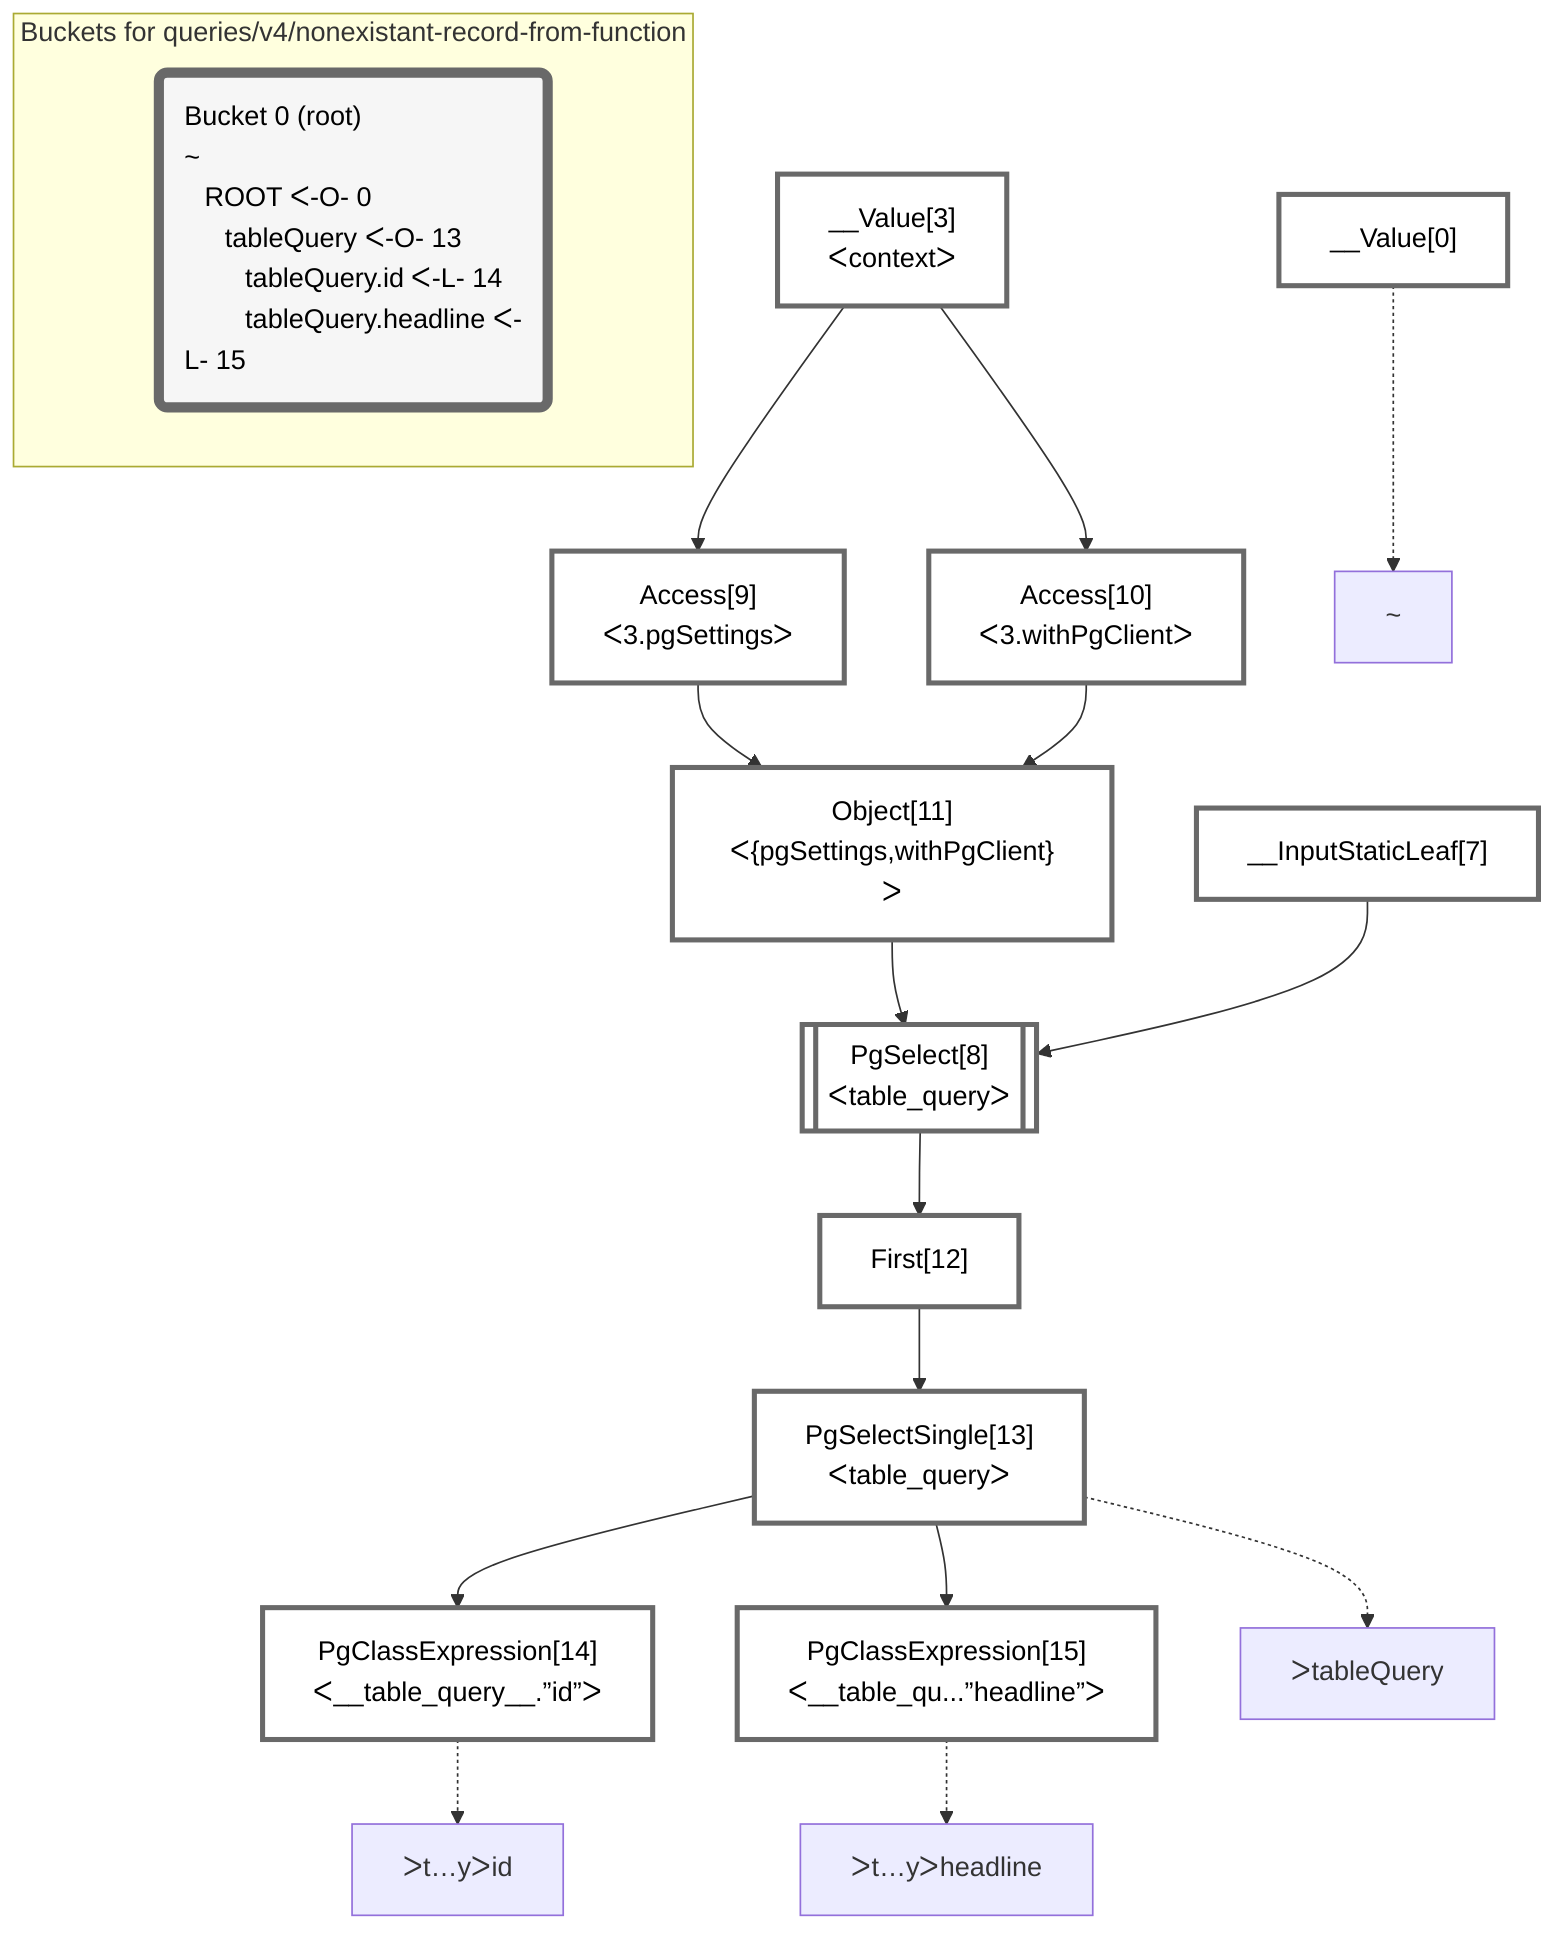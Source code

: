 graph TD
    classDef path fill:#eee,stroke:#000,color:#000
    classDef plan fill:#fff,stroke-width:3px,color:#000
    classDef itemplan fill:#fff,stroke-width:6px,color:#000
    classDef sideeffectplan fill:#f00,stroke-width:6px,color:#000
    classDef bucket fill:#f6f6f6,color:#000,stroke-width:6px,text-align:left


    %% define plans
    __Value0["__Value[0]"]:::plan
    __Value3["__Value[3]<br />ᐸcontextᐳ"]:::plan
    __InputStaticLeaf7["__InputStaticLeaf[7]"]:::plan
    Access9["Access[9]<br />ᐸ3.pgSettingsᐳ"]:::plan
    Access10["Access[10]<br />ᐸ3.withPgClientᐳ"]:::plan
    Object11["Object[11]<br />ᐸ{pgSettings,withPgClient}ᐳ"]:::plan
    PgSelect8[["PgSelect[8]<br />ᐸtable_queryᐳ"]]:::plan
    First12["First[12]"]:::plan
    PgSelectSingle13["PgSelectSingle[13]<br />ᐸtable_queryᐳ"]:::plan
    PgClassExpression14["PgClassExpression[14]<br />ᐸ__table_query__.”id”ᐳ"]:::plan
    PgClassExpression15["PgClassExpression[15]<br />ᐸ__table_qu...”headline”ᐳ"]:::plan

    %% plan dependencies
    __Value3 --> Access9
    __Value3 --> Access10
    Access9 & Access10 --> Object11
    Object11 & __InputStaticLeaf7 --> PgSelect8
    PgSelect8 --> First12
    First12 --> PgSelectSingle13
    PgSelectSingle13 --> PgClassExpression14
    PgSelectSingle13 --> PgClassExpression15

    %% plan-to-path relationships
    P0["~"]
    __Value0 -.-> P0
    P13["ᐳtableQuery"]
    PgSelectSingle13 -.-> P13
    P14["ᐳt…yᐳid"]
    PgClassExpression14 -.-> P14
    P15["ᐳt…yᐳheadline"]
    PgClassExpression15 -.-> P15

    subgraph "Buckets for queries/v4/nonexistant-record-from-function"
    Bucket0("Bucket 0 (root)<br />~<br />⠀ROOT ᐸ-O- 0<br />⠀⠀tableQuery ᐸ-O- 13<br />⠀⠀⠀tableQuery.id ᐸ-L- 14<br />⠀⠀⠀tableQuery.headline ᐸ-L- 15"):::bucket
    classDef bucket0 stroke:#696969
    class Bucket0,__Value0,__Value3,__InputStaticLeaf7,PgSelect8,Access9,Access10,Object11,First12,PgSelectSingle13,PgClassExpression14,PgClassExpression15 bucket0
    end
